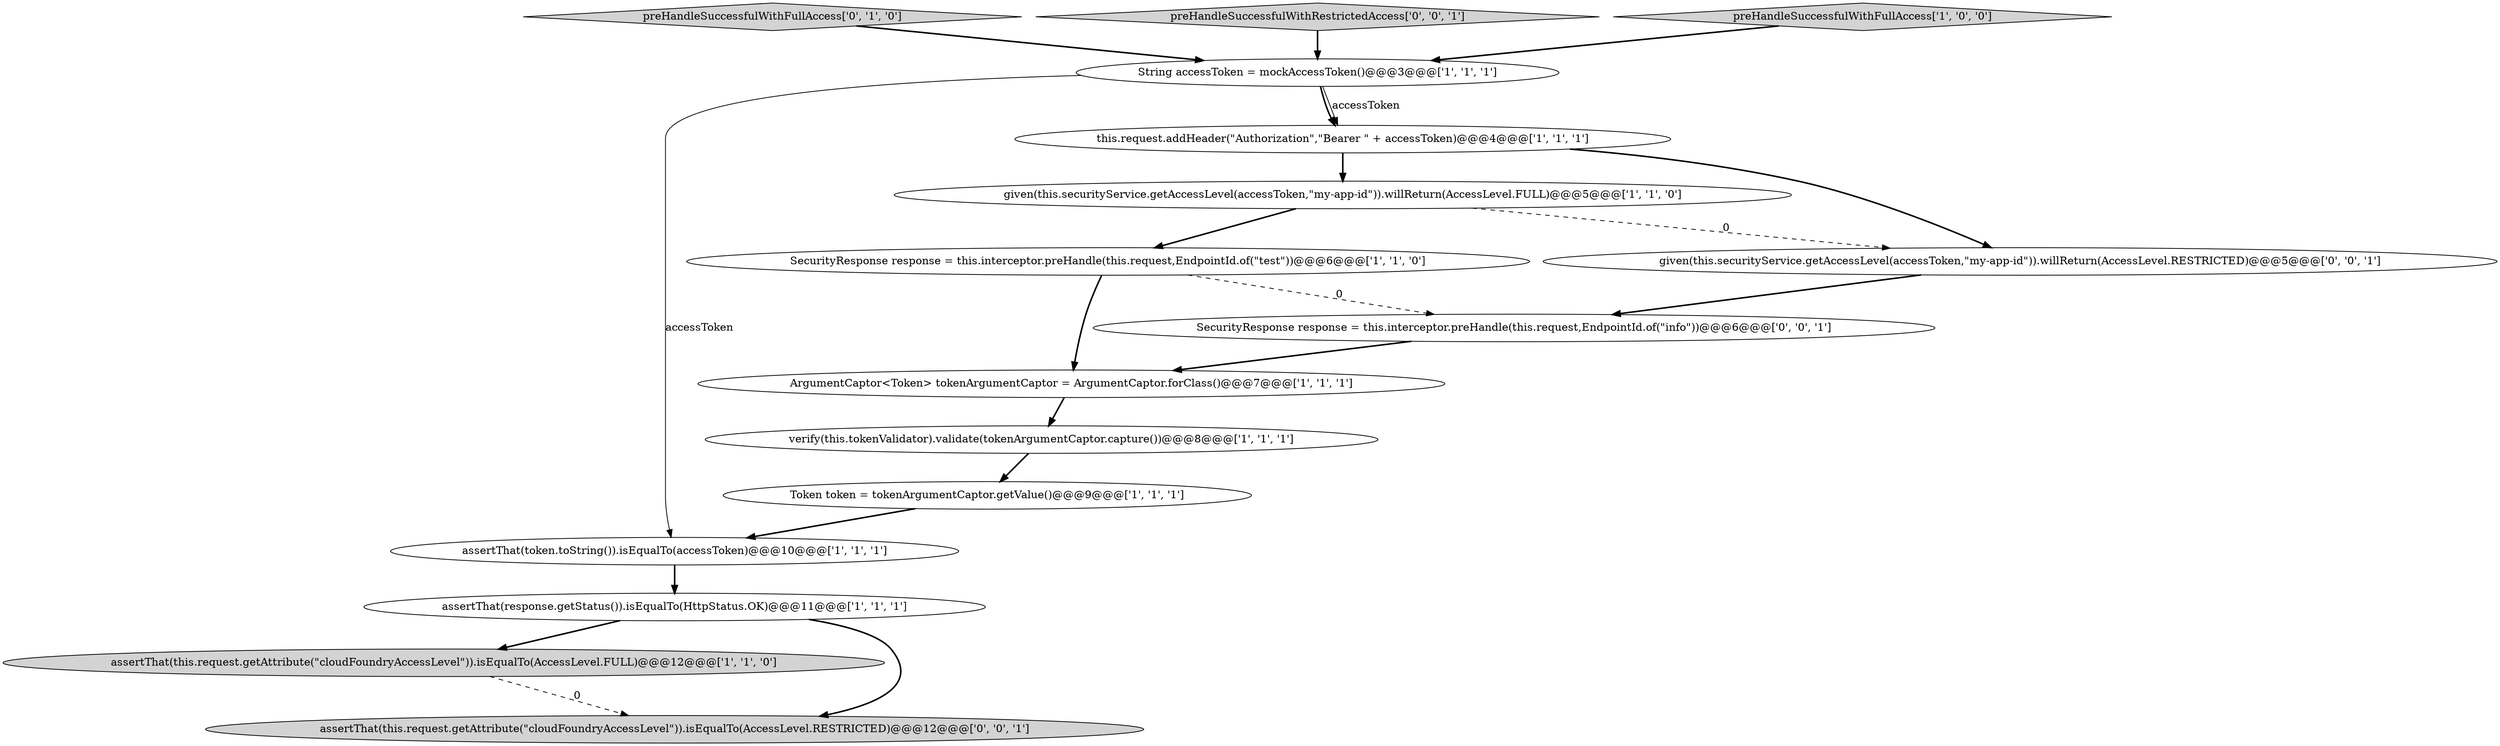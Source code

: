 digraph {
5 [style = filled, label = "assertThat(token.toString()).isEqualTo(accessToken)@@@10@@@['1', '1', '1']", fillcolor = white, shape = ellipse image = "AAA0AAABBB1BBB"];
10 [style = filled, label = "this.request.addHeader(\"Authorization\",\"Bearer \" + accessToken)@@@4@@@['1', '1', '1']", fillcolor = white, shape = ellipse image = "AAA0AAABBB1BBB"];
7 [style = filled, label = "ArgumentCaptor<Token> tokenArgumentCaptor = ArgumentCaptor.forClass()@@@7@@@['1', '1', '1']", fillcolor = white, shape = ellipse image = "AAA0AAABBB1BBB"];
11 [style = filled, label = "preHandleSuccessfulWithFullAccess['0', '1', '0']", fillcolor = lightgray, shape = diamond image = "AAA0AAABBB2BBB"];
1 [style = filled, label = "assertThat(response.getStatus()).isEqualTo(HttpStatus.OK)@@@11@@@['1', '1', '1']", fillcolor = white, shape = ellipse image = "AAA0AAABBB1BBB"];
14 [style = filled, label = "preHandleSuccessfulWithRestrictedAccess['0', '0', '1']", fillcolor = lightgray, shape = diamond image = "AAA0AAABBB3BBB"];
0 [style = filled, label = "SecurityResponse response = this.interceptor.preHandle(this.request,EndpointId.of(\"test\"))@@@6@@@['1', '1', '0']", fillcolor = white, shape = ellipse image = "AAA0AAABBB1BBB"];
6 [style = filled, label = "assertThat(this.request.getAttribute(\"cloudFoundryAccessLevel\")).isEqualTo(AccessLevel.FULL)@@@12@@@['1', '1', '0']", fillcolor = lightgray, shape = ellipse image = "AAA0AAABBB1BBB"];
13 [style = filled, label = "assertThat(this.request.getAttribute(\"cloudFoundryAccessLevel\")).isEqualTo(AccessLevel.RESTRICTED)@@@12@@@['0', '0', '1']", fillcolor = lightgray, shape = ellipse image = "AAA0AAABBB3BBB"];
8 [style = filled, label = "String accessToken = mockAccessToken()@@@3@@@['1', '1', '1']", fillcolor = white, shape = ellipse image = "AAA0AAABBB1BBB"];
15 [style = filled, label = "SecurityResponse response = this.interceptor.preHandle(this.request,EndpointId.of(\"info\"))@@@6@@@['0', '0', '1']", fillcolor = white, shape = ellipse image = "AAA0AAABBB3BBB"];
2 [style = filled, label = "preHandleSuccessfulWithFullAccess['1', '0', '0']", fillcolor = lightgray, shape = diamond image = "AAA0AAABBB1BBB"];
3 [style = filled, label = "given(this.securityService.getAccessLevel(accessToken,\"my-app-id\")).willReturn(AccessLevel.FULL)@@@5@@@['1', '1', '0']", fillcolor = white, shape = ellipse image = "AAA0AAABBB1BBB"];
9 [style = filled, label = "verify(this.tokenValidator).validate(tokenArgumentCaptor.capture())@@@8@@@['1', '1', '1']", fillcolor = white, shape = ellipse image = "AAA0AAABBB1BBB"];
4 [style = filled, label = "Token token = tokenArgumentCaptor.getValue()@@@9@@@['1', '1', '1']", fillcolor = white, shape = ellipse image = "AAA0AAABBB1BBB"];
12 [style = filled, label = "given(this.securityService.getAccessLevel(accessToken,\"my-app-id\")).willReturn(AccessLevel.RESTRICTED)@@@5@@@['0', '0', '1']", fillcolor = white, shape = ellipse image = "AAA0AAABBB3BBB"];
8->10 [style = bold, label=""];
15->7 [style = bold, label=""];
8->5 [style = solid, label="accessToken"];
9->4 [style = bold, label=""];
12->15 [style = bold, label=""];
0->15 [style = dashed, label="0"];
10->3 [style = bold, label=""];
1->13 [style = bold, label=""];
3->0 [style = bold, label=""];
0->7 [style = bold, label=""];
7->9 [style = bold, label=""];
5->1 [style = bold, label=""];
1->6 [style = bold, label=""];
3->12 [style = dashed, label="0"];
8->10 [style = solid, label="accessToken"];
6->13 [style = dashed, label="0"];
10->12 [style = bold, label=""];
11->8 [style = bold, label=""];
14->8 [style = bold, label=""];
4->5 [style = bold, label=""];
2->8 [style = bold, label=""];
}
